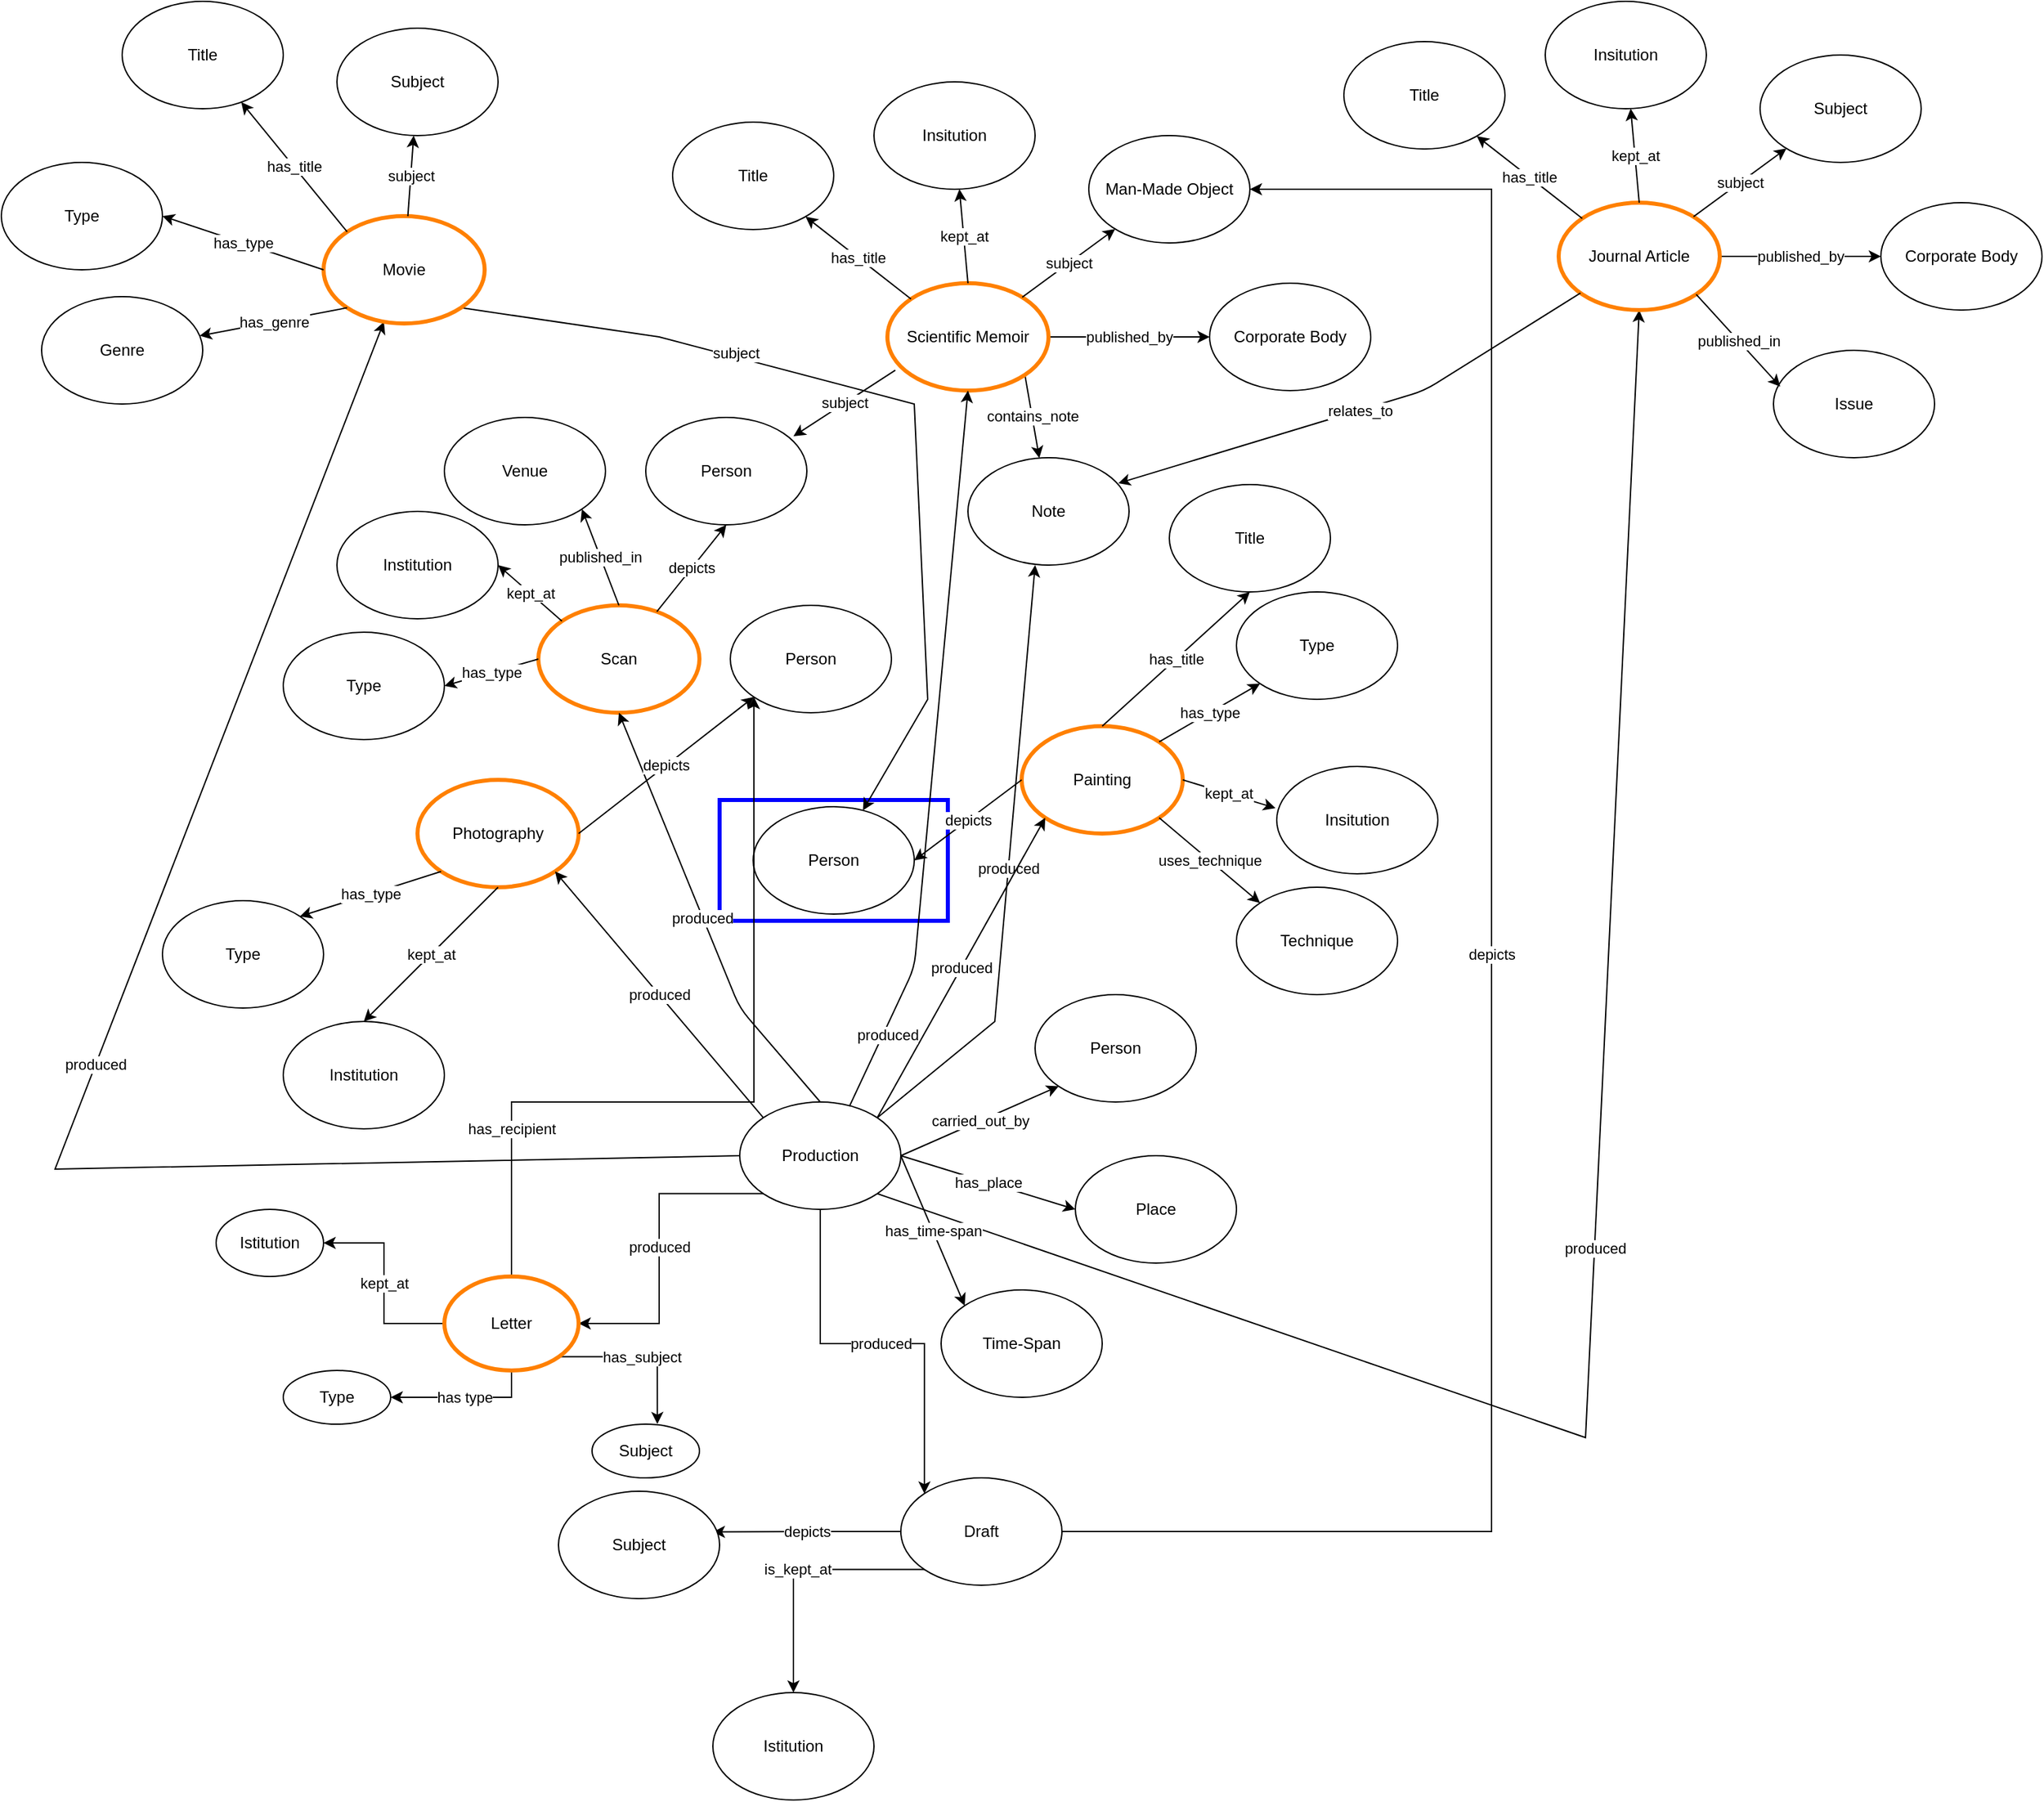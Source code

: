 <mxfile version="12.9.4" type="device"><diagram id="bDDkEWR-2ZyQR0Rezxwh" name="Page-1"><mxGraphModel dx="2235" dy="1868" grid="1" gridSize="10" guides="1" tooltips="1" connect="1" arrows="1" fold="1" page="1" pageScale="1" pageWidth="827" pageHeight="1169" math="0" shadow="0"><root><mxCell id="0"/><mxCell id="1" parent="0"/><mxCell id="OTalNKuyBqKuFoy1tSE4-103" style="edgeStyle=none;rounded=0;orthogonalLoop=1;jettySize=auto;html=1;exitX=0.25;exitY=0;exitDx=0;exitDy=0;" parent="1" source="DpxvveYnkvIqJv0rZraR-32" target="DpxvveYnkvIqJv0rZraR-1" edge="1"><mxGeometry relative="1" as="geometry"/></mxCell><mxCell id="DpxvveYnkvIqJv0rZraR-32" value="" style="rounded=0;whiteSpace=wrap;html=1;strokeColor=#0000FF;strokeWidth=3;" parent="1" vertex="1"><mxGeometry x="285" y="335" width="170" height="90" as="geometry"/></mxCell><mxCell id="DpxvveYnkvIqJv0rZraR-1" value="Person" style="ellipse;whiteSpace=wrap;html=1;" parent="1" vertex="1"><mxGeometry x="310" y="340" width="120" height="80" as="geometry"/></mxCell><mxCell id="DpxvveYnkvIqJv0rZraR-3" value="Painting" style="ellipse;whiteSpace=wrap;html=1;strokeColor=#FF8000;strokeWidth=3;" parent="1" vertex="1"><mxGeometry x="510" y="280" width="120" height="80" as="geometry"/></mxCell><mxCell id="DpxvveYnkvIqJv0rZraR-5" value="depicts" style="endArrow=classic;html=1;exitX=0;exitY=0.5;exitDx=0;exitDy=0;entryX=1;entryY=0.5;entryDx=0;entryDy=0;" parent="1" source="DpxvveYnkvIqJv0rZraR-3" target="DpxvveYnkvIqJv0rZraR-1" edge="1"><mxGeometry width="50" height="50" relative="1" as="geometry"><mxPoint x="570" y="310" as="sourcePoint"/><mxPoint x="620" y="260" as="targetPoint"/></mxGeometry></mxCell><mxCell id="v0LLpTirpBKi9YI5wZAa-7" value="produced" style="edgeStyle=orthogonalEdgeStyle;rounded=0;orthogonalLoop=1;jettySize=auto;html=1;exitX=0;exitY=1;exitDx=0;exitDy=0;entryX=1;entryY=0.5;entryDx=0;entryDy=0;" parent="1" source="DpxvveYnkvIqJv0rZraR-6" target="v0LLpTirpBKi9YI5wZAa-1" edge="1"><mxGeometry relative="1" as="geometry"/></mxCell><mxCell id="l1rlPNUPFTy6gsJYCUrS-14" value="produced" style="edgeStyle=orthogonalEdgeStyle;rounded=0;orthogonalLoop=1;jettySize=auto;html=1;exitX=0.5;exitY=1;exitDx=0;exitDy=0;entryX=0;entryY=0;entryDx=0;entryDy=0;" parent="1" source="DpxvveYnkvIqJv0rZraR-6" target="l1rlPNUPFTy6gsJYCUrS-6" edge="1"><mxGeometry relative="1" as="geometry"/></mxCell><mxCell id="OTalNKuyBqKuFoy1tSE4-47" value="produced" style="edgeStyle=none;rounded=0;orthogonalLoop=1;jettySize=auto;html=1;exitX=1;exitY=0;exitDx=0;exitDy=0;entryX=0.417;entryY=1;entryDx=0;entryDy=0;entryPerimeter=0;" parent="1" source="DpxvveYnkvIqJv0rZraR-6" target="OTalNKuyBqKuFoy1tSE4-18" edge="1"><mxGeometry relative="1" as="geometry"><Array as="points"><mxPoint x="490" y="500"/></Array></mxGeometry></mxCell><mxCell id="OTalNKuyBqKuFoy1tSE4-73" value="produced" style="edgeStyle=none;rounded=0;orthogonalLoop=1;jettySize=auto;html=1;exitX=1;exitY=1;exitDx=0;exitDy=0;entryX=0.5;entryY=1;entryDx=0;entryDy=0;" parent="1" source="DpxvveYnkvIqJv0rZraR-6" target="OTalNKuyBqKuFoy1tSE4-59" edge="1"><mxGeometry relative="1" as="geometry"><Array as="points"><mxPoint x="930" y="810"/></Array></mxGeometry></mxCell><mxCell id="OTalNKuyBqKuFoy1tSE4-92" value="produced" style="edgeStyle=none;rounded=0;orthogonalLoop=1;jettySize=auto;html=1;exitX=0;exitY=0.5;exitDx=0;exitDy=0;" parent="1" source="DpxvveYnkvIqJv0rZraR-6" target="OTalNKuyBqKuFoy1tSE4-78" edge="1"><mxGeometry relative="1" as="geometry"><Array as="points"><mxPoint x="-210" y="610"/></Array></mxGeometry></mxCell><mxCell id="DpxvveYnkvIqJv0rZraR-6" value="Production" style="ellipse;whiteSpace=wrap;html=1;strokeColor=#000000;strokeWidth=1;" parent="1" vertex="1"><mxGeometry x="300" y="560" width="120" height="80" as="geometry"/></mxCell><mxCell id="DpxvveYnkvIqJv0rZraR-8" value="produced" style="endArrow=classic;html=1;exitX=1;exitY=0;exitDx=0;exitDy=0;entryX=0;entryY=1;entryDx=0;entryDy=0;" parent="1" source="DpxvveYnkvIqJv0rZraR-6" target="DpxvveYnkvIqJv0rZraR-3" edge="1"><mxGeometry width="50" height="50" relative="1" as="geometry"><mxPoint x="520" y="450" as="sourcePoint"/><mxPoint x="570" y="400" as="targetPoint"/></mxGeometry></mxCell><mxCell id="DpxvveYnkvIqJv0rZraR-9" value="carried_out_by" style="endArrow=classic;html=1;exitX=1;exitY=0.5;exitDx=0;exitDy=0;entryX=0;entryY=1;entryDx=0;entryDy=0;" parent="1" source="DpxvveYnkvIqJv0rZraR-6" target="DpxvveYnkvIqJv0rZraR-10" edge="1"><mxGeometry width="50" height="50" relative="1" as="geometry"><mxPoint x="240" y="650" as="sourcePoint"/><mxPoint x="210" y="680" as="targetPoint"/></mxGeometry></mxCell><mxCell id="DpxvveYnkvIqJv0rZraR-10" value="Person" style="ellipse;whiteSpace=wrap;html=1;strokeColor=#000000;strokeWidth=1;" parent="1" vertex="1"><mxGeometry x="520" y="480" width="120" height="80" as="geometry"/></mxCell><mxCell id="DpxvveYnkvIqJv0rZraR-11" value="has_time-span" style="endArrow=classic;html=1;entryX=0;entryY=0;entryDx=0;entryDy=0;exitX=1;exitY=0.5;exitDx=0;exitDy=0;" parent="1" source="DpxvveYnkvIqJv0rZraR-6" target="DpxvveYnkvIqJv0rZraR-13" edge="1"><mxGeometry width="50" height="50" relative="1" as="geometry"><mxPoint x="370" y="650" as="sourcePoint"/><mxPoint x="320" y="730" as="targetPoint"/><Array as="points"/></mxGeometry></mxCell><mxCell id="DpxvveYnkvIqJv0rZraR-13" value="Time-Span" style="ellipse;whiteSpace=wrap;html=1;strokeColor=#000000;strokeWidth=1;" parent="1" vertex="1"><mxGeometry x="450" y="700" width="120" height="80" as="geometry"/></mxCell><mxCell id="DpxvveYnkvIqJv0rZraR-14" value="Place" style="ellipse;whiteSpace=wrap;html=1;strokeColor=#000000;strokeWidth=1;" parent="1" vertex="1"><mxGeometry x="550" y="600" width="120" height="80" as="geometry"/></mxCell><mxCell id="DpxvveYnkvIqJv0rZraR-15" value="has_place" style="endArrow=classic;html=1;entryX=0;entryY=0.5;entryDx=0;entryDy=0;exitX=1;exitY=0.5;exitDx=0;exitDy=0;" parent="1" source="DpxvveYnkvIqJv0rZraR-6" target="DpxvveYnkvIqJv0rZraR-14" edge="1"><mxGeometry width="50" height="50" relative="1" as="geometry"><mxPoint x="380" y="610" as="sourcePoint"/><mxPoint x="510" y="650" as="targetPoint"/></mxGeometry></mxCell><mxCell id="DpxvveYnkvIqJv0rZraR-16" value="Title" style="ellipse;whiteSpace=wrap;html=1;" parent="1" vertex="1"><mxGeometry x="620" y="100" width="120" height="80" as="geometry"/></mxCell><mxCell id="DpxvveYnkvIqJv0rZraR-17" value="Type" style="ellipse;whiteSpace=wrap;html=1;" parent="1" vertex="1"><mxGeometry x="670" y="180" width="120" height="80" as="geometry"/></mxCell><mxCell id="DpxvveYnkvIqJv0rZraR-18" value="has_title" style="endArrow=classic;html=1;exitX=0.5;exitY=0;exitDx=0;exitDy=0;entryX=0.5;entryY=1;entryDx=0;entryDy=0;" parent="1" source="DpxvveYnkvIqJv0rZraR-3" target="DpxvveYnkvIqJv0rZraR-16" edge="1"><mxGeometry width="50" height="50" relative="1" as="geometry"><mxPoint x="540" y="250" as="sourcePoint"/><mxPoint x="590" y="200" as="targetPoint"/></mxGeometry></mxCell><mxCell id="DpxvveYnkvIqJv0rZraR-19" value="has_type" style="endArrow=classic;html=1;exitX=1;exitY=0;exitDx=0;exitDy=0;entryX=0;entryY=1;entryDx=0;entryDy=0;" parent="1" source="DpxvveYnkvIqJv0rZraR-3" target="DpxvveYnkvIqJv0rZraR-17" edge="1"><mxGeometry width="50" height="50" relative="1" as="geometry"><mxPoint x="670" y="330" as="sourcePoint"/><mxPoint x="720" y="280" as="targetPoint"/></mxGeometry></mxCell><mxCell id="DpxvveYnkvIqJv0rZraR-22" value="Insitution" style="ellipse;whiteSpace=wrap;html=1;" parent="1" vertex="1"><mxGeometry x="700" y="310" width="120" height="80" as="geometry"/></mxCell><mxCell id="DpxvveYnkvIqJv0rZraR-23" value="kept_at" style="endArrow=classic;html=1;exitX=1;exitY=0.5;exitDx=0;exitDy=0;entryX=-0.008;entryY=0.388;entryDx=0;entryDy=0;entryPerimeter=0;" parent="1" source="DpxvveYnkvIqJv0rZraR-3" target="DpxvveYnkvIqJv0rZraR-22" edge="1"><mxGeometry width="50" height="50" relative="1" as="geometry"><mxPoint x="640" y="390" as="sourcePoint"/><mxPoint x="690" y="340" as="targetPoint"/></mxGeometry></mxCell><mxCell id="DpxvveYnkvIqJv0rZraR-24" value="Technique" style="ellipse;whiteSpace=wrap;html=1;strokeColor=#000000;strokeWidth=1;" parent="1" vertex="1"><mxGeometry x="670" y="400" width="120" height="80" as="geometry"/></mxCell><mxCell id="DpxvveYnkvIqJv0rZraR-25" value="uses_technique" style="endArrow=classic;html=1;exitX=1;exitY=1;exitDx=0;exitDy=0;entryX=0;entryY=0;entryDx=0;entryDy=0;" parent="1" source="DpxvveYnkvIqJv0rZraR-3" target="DpxvveYnkvIqJv0rZraR-24" edge="1"><mxGeometry width="50" height="50" relative="1" as="geometry"><mxPoint x="590" y="430" as="sourcePoint"/><mxPoint x="640" y="380" as="targetPoint"/></mxGeometry></mxCell><mxCell id="OTalNKuyBqKuFoy1tSE4-19" value="contains_note" style="edgeStyle=none;rounded=0;orthogonalLoop=1;jettySize=auto;html=1;exitX=1;exitY=1;exitDx=0;exitDy=0;" parent="1" source="DpxvveYnkvIqJv0rZraR-27" target="OTalNKuyBqKuFoy1tSE4-18" edge="1"><mxGeometry relative="1" as="geometry"/></mxCell><mxCell id="OTalNKuyBqKuFoy1tSE4-44" value="published_by" style="edgeStyle=none;rounded=0;orthogonalLoop=1;jettySize=auto;html=1;exitX=1;exitY=0.5;exitDx=0;exitDy=0;entryX=0;entryY=0.5;entryDx=0;entryDy=0;" parent="1" source="DpxvveYnkvIqJv0rZraR-27" target="OTalNKuyBqKuFoy1tSE4-36" edge="1"><mxGeometry relative="1" as="geometry"/></mxCell><mxCell id="DpxvveYnkvIqJv0rZraR-27" value="Scientific Memoir" style="ellipse;whiteSpace=wrap;html=1;strokeColor=#FF8000;strokeWidth=3;" parent="1" vertex="1"><mxGeometry x="410" y="-50" width="120" height="80" as="geometry"/></mxCell><mxCell id="DpxvveYnkvIqJv0rZraR-29" value="Person" style="ellipse;whiteSpace=wrap;html=1;strokeColor=#000000;strokeWidth=1;" parent="1" vertex="1"><mxGeometry x="230" y="50" width="120" height="80" as="geometry"/></mxCell><mxCell id="DpxvveYnkvIqJv0rZraR-30" value="subject" style="endArrow=classic;html=1;exitX=0.049;exitY=0.81;exitDx=0;exitDy=0;entryX=0.917;entryY=0.175;entryDx=0;entryDy=0;exitPerimeter=0;entryPerimeter=0;" parent="1" source="DpxvveYnkvIqJv0rZraR-27" target="DpxvveYnkvIqJv0rZraR-29" edge="1"><mxGeometry width="50" height="50" relative="1" as="geometry"><mxPoint x="280" y="190" as="sourcePoint"/><mxPoint x="330" y="140" as="targetPoint"/></mxGeometry></mxCell><mxCell id="DpxvveYnkvIqJv0rZraR-33" value="Scan" style="ellipse;whiteSpace=wrap;html=1;strokeColor=#FF8000;strokeWidth=3;container=1;" parent="1" vertex="1"><mxGeometry x="150" y="190" width="120" height="80" as="geometry"/></mxCell><mxCell id="DpxvveYnkvIqJv0rZraR-34" value="depicts" style="endArrow=classic;html=1;entryX=0.5;entryY=1;entryDx=0;entryDy=0;" parent="1" source="DpxvveYnkvIqJv0rZraR-33" target="DpxvveYnkvIqJv0rZraR-29" edge="1"><mxGeometry width="50" height="50" relative="1" as="geometry"><mxPoint x="180" y="170" as="sourcePoint"/><mxPoint x="230" y="120" as="targetPoint"/></mxGeometry></mxCell><mxCell id="DpxvveYnkvIqJv0rZraR-35" value="produced" style="endArrow=classic;html=1;exitX=0.5;exitY=0;exitDx=0;exitDy=0;entryX=0.5;entryY=1;entryDx=0;entryDy=0;" parent="1" source="DpxvveYnkvIqJv0rZraR-6" target="DpxvveYnkvIqJv0rZraR-33" edge="1"><mxGeometry width="50" height="50" relative="1" as="geometry"><mxPoint x="140" y="480" as="sourcePoint"/><mxPoint x="190" y="430" as="targetPoint"/><Array as="points"><mxPoint x="300" y="490"/></Array></mxGeometry></mxCell><mxCell id="DpxvveYnkvIqJv0rZraR-36" value="Venue" style="ellipse;whiteSpace=wrap;html=1;strokeColor=#000000;strokeWidth=1;" parent="1" vertex="1"><mxGeometry x="80" y="50" width="120" height="80" as="geometry"/></mxCell><mxCell id="DpxvveYnkvIqJv0rZraR-37" value="published_in" style="endArrow=classic;html=1;exitX=0.5;exitY=0;exitDx=0;exitDy=0;entryX=1;entryY=1;entryDx=0;entryDy=0;" parent="1" source="DpxvveYnkvIqJv0rZraR-33" target="DpxvveYnkvIqJv0rZraR-36" edge="1"><mxGeometry width="50" height="50" relative="1" as="geometry"><mxPoint x="60" y="250" as="sourcePoint"/><mxPoint x="110" y="200" as="targetPoint"/></mxGeometry></mxCell><mxCell id="DpxvveYnkvIqJv0rZraR-39" value="Institution" style="ellipse;whiteSpace=wrap;html=1;strokeColor=#000000;strokeWidth=1;" parent="1" vertex="1"><mxGeometry y="120" width="120" height="80" as="geometry"/></mxCell><mxCell id="DpxvveYnkvIqJv0rZraR-40" value="kept_at" style="endArrow=classic;html=1;exitX=0;exitY=0;exitDx=0;exitDy=0;entryX=1;entryY=0.5;entryDx=0;entryDy=0;" parent="1" source="DpxvveYnkvIqJv0rZraR-33" target="DpxvveYnkvIqJv0rZraR-39" edge="1"><mxGeometry width="50" height="50" relative="1" as="geometry"><mxPoint x="60" y="260" as="sourcePoint"/><mxPoint x="110" y="210" as="targetPoint"/></mxGeometry></mxCell><mxCell id="DpxvveYnkvIqJv0rZraR-42" value="Type" style="ellipse;whiteSpace=wrap;html=1;strokeColor=#000000;strokeWidth=1;" parent="1" vertex="1"><mxGeometry x="-40" y="210" width="120" height="80" as="geometry"/></mxCell><mxCell id="DpxvveYnkvIqJv0rZraR-43" value="has_type" style="endArrow=classic;html=1;exitX=0;exitY=0.5;exitDx=0;exitDy=0;entryX=1;entryY=0.5;entryDx=0;entryDy=0;" parent="1" source="DpxvveYnkvIqJv0rZraR-33" target="DpxvveYnkvIqJv0rZraR-42" edge="1"><mxGeometry width="50" height="50" relative="1" as="geometry"><mxPoint x="70" y="370" as="sourcePoint"/><mxPoint x="120" y="320" as="targetPoint"/></mxGeometry></mxCell><mxCell id="DpxvveYnkvIqJv0rZraR-59" value="Photography" style="ellipse;whiteSpace=wrap;html=1;strokeColor=#FF8000;strokeWidth=3;container=1;" parent="1" vertex="1"><mxGeometry x="60" y="320" width="120" height="80" as="geometry"/></mxCell><mxCell id="DpxvveYnkvIqJv0rZraR-60" value="depicts" style="endArrow=classic;html=1;entryX=0;entryY=1;entryDx=0;entryDy=0;exitX=1;exitY=0.5;exitDx=0;exitDy=0;" parent="1" source="DpxvveYnkvIqJv0rZraR-59" target="DpxvveYnkvIqJv0rZraR-69" edge="1"><mxGeometry width="50" height="50" relative="1" as="geometry"><mxPoint x="70" y="335" as="sourcePoint"/><mxPoint x="50" y="690" as="targetPoint"/></mxGeometry></mxCell><mxCell id="DpxvveYnkvIqJv0rZraR-61" value="Type" style="ellipse;whiteSpace=wrap;html=1;" parent="1" vertex="1"><mxGeometry x="-130" y="410" width="120" height="80" as="geometry"/></mxCell><mxCell id="DpxvveYnkvIqJv0rZraR-62" value="has_type" style="endArrow=classic;html=1;exitX=0;exitY=1;exitDx=0;exitDy=0;entryX=1;entryY=0;entryDx=0;entryDy=0;" parent="1" source="DpxvveYnkvIqJv0rZraR-59" target="DpxvveYnkvIqJv0rZraR-61" edge="1"><mxGeometry width="50" height="50" relative="1" as="geometry"><mxPoint x="-170" y="790" as="sourcePoint"/><mxPoint x="-120" y="740" as="targetPoint"/></mxGeometry></mxCell><mxCell id="DpxvveYnkvIqJv0rZraR-63" value="Institution" style="ellipse;whiteSpace=wrap;html=1;strokeColor=#000000;strokeWidth=1;" parent="1" vertex="1"><mxGeometry x="-40" y="500" width="120" height="80" as="geometry"/></mxCell><mxCell id="DpxvveYnkvIqJv0rZraR-64" value="kept_at" style="endArrow=classic;html=1;exitX=0.5;exitY=1;exitDx=0;exitDy=0;entryX=0.5;entryY=0;entryDx=0;entryDy=0;" parent="1" source="DpxvveYnkvIqJv0rZraR-59" target="DpxvveYnkvIqJv0rZraR-63" edge="1"><mxGeometry width="50" height="50" relative="1" as="geometry"><mxPoint x="210" y="800" as="sourcePoint"/><mxPoint x="260" y="750" as="targetPoint"/></mxGeometry></mxCell><mxCell id="DpxvveYnkvIqJv0rZraR-65" value="produced" style="endArrow=classic;html=1;exitX=0;exitY=0;exitDx=0;exitDy=0;entryX=1;entryY=1;entryDx=0;entryDy=0;" parent="1" source="DpxvveYnkvIqJv0rZraR-6" target="DpxvveYnkvIqJv0rZraR-59" edge="1"><mxGeometry width="50" height="50" relative="1" as="geometry"><mxPoint x="200" y="590" as="sourcePoint"/><mxPoint x="250" y="540" as="targetPoint"/></mxGeometry></mxCell><mxCell id="DpxvveYnkvIqJv0rZraR-69" value="Person" style="ellipse;whiteSpace=wrap;html=1;strokeColor=#000000;strokeWidth=1;" parent="1" vertex="1"><mxGeometry x="293" y="190" width="120" height="80" as="geometry"/></mxCell><mxCell id="v0LLpTirpBKi9YI5wZAa-5" value="kept_at&lt;br&gt;" style="edgeStyle=orthogonalEdgeStyle;rounded=0;orthogonalLoop=1;jettySize=auto;html=1;" parent="1" source="v0LLpTirpBKi9YI5wZAa-1" target="v0LLpTirpBKi9YI5wZAa-3" edge="1"><mxGeometry relative="1" as="geometry"/></mxCell><mxCell id="v0LLpTirpBKi9YI5wZAa-6" value="has type&lt;br&gt;" style="edgeStyle=orthogonalEdgeStyle;rounded=0;orthogonalLoop=1;jettySize=auto;html=1;exitX=0.5;exitY=1;exitDx=0;exitDy=0;entryX=1;entryY=0.5;entryDx=0;entryDy=0;" parent="1" source="v0LLpTirpBKi9YI5wZAa-1" target="v0LLpTirpBKi9YI5wZAa-4" edge="1"><mxGeometry relative="1" as="geometry"/></mxCell><mxCell id="l1rlPNUPFTy6gsJYCUrS-1" value="has_recipient" style="edgeStyle=orthogonalEdgeStyle;rounded=0;orthogonalLoop=1;jettySize=auto;html=1;exitX=0.5;exitY=0;exitDx=0;exitDy=0;entryX=0;entryY=1;entryDx=0;entryDy=0;" parent="1" source="v0LLpTirpBKi9YI5wZAa-1" target="DpxvveYnkvIqJv0rZraR-69" edge="1"><mxGeometry x="-0.641" relative="1" as="geometry"><Array as="points"><mxPoint x="130" y="560"/><mxPoint x="311" y="560"/></Array><mxPoint as="offset"/></mxGeometry></mxCell><mxCell id="l1rlPNUPFTy6gsJYCUrS-2" value="has_subject" style="edgeStyle=orthogonalEdgeStyle;rounded=0;orthogonalLoop=1;jettySize=auto;html=1;exitX=1;exitY=1;exitDx=0;exitDy=0;entryX=0.608;entryY=-0.002;entryDx=0;entryDy=0;entryPerimeter=0;" parent="1" source="v0LLpTirpBKi9YI5wZAa-1" target="l1rlPNUPFTy6gsJYCUrS-3" edge="1"><mxGeometry relative="1" as="geometry"><mxPoint x="240" y="810" as="targetPoint"/></mxGeometry></mxCell><mxCell id="v0LLpTirpBKi9YI5wZAa-1" value="Letter" style="ellipse;whiteSpace=wrap;html=1;gradientColor=none;strokeColor=#FF8000;strokeWidth=3;" parent="1" vertex="1"><mxGeometry x="80" y="690" width="100" height="70" as="geometry"/></mxCell><mxCell id="v0LLpTirpBKi9YI5wZAa-3" value="Istitution" style="ellipse;whiteSpace=wrap;html=1;" parent="1" vertex="1"><mxGeometry x="-90" y="640" width="80" height="50" as="geometry"/></mxCell><mxCell id="v0LLpTirpBKi9YI5wZAa-4" value="Type" style="ellipse;whiteSpace=wrap;html=1;" parent="1" vertex="1"><mxGeometry x="-40" y="760" width="80" height="40" as="geometry"/></mxCell><mxCell id="l1rlPNUPFTy6gsJYCUrS-3" value="Subject" style="ellipse;whiteSpace=wrap;html=1;" parent="1" vertex="1"><mxGeometry x="190" y="800" width="80" height="40" as="geometry"/></mxCell><mxCell id="l1rlPNUPFTy6gsJYCUrS-9" value="is_kept_at" style="edgeStyle=orthogonalEdgeStyle;rounded=0;orthogonalLoop=1;jettySize=auto;html=1;exitX=0;exitY=1;exitDx=0;exitDy=0;" parent="1" source="l1rlPNUPFTy6gsJYCUrS-6" target="l1rlPNUPFTy6gsJYCUrS-10" edge="1"><mxGeometry relative="1" as="geometry"><mxPoint x="400" y="960" as="targetPoint"/></mxGeometry></mxCell><mxCell id="l1rlPNUPFTy6gsJYCUrS-18" value="depicts" style="edgeStyle=orthogonalEdgeStyle;rounded=0;orthogonalLoop=1;jettySize=auto;html=1;exitX=0;exitY=0.5;exitDx=0;exitDy=0;entryX=0.958;entryY=0.379;entryDx=0;entryDy=0;entryPerimeter=0;" parent="1" source="l1rlPNUPFTy6gsJYCUrS-6" target="l1rlPNUPFTy6gsJYCUrS-8" edge="1"><mxGeometry relative="1" as="geometry"/></mxCell><mxCell id="l1rlPNUPFTy6gsJYCUrS-6" value="Draft" style="ellipse;whiteSpace=wrap;html=1;" parent="1" vertex="1"><mxGeometry x="420" y="840" width="120" height="80" as="geometry"/></mxCell><mxCell id="l1rlPNUPFTy6gsJYCUrS-8" value="Subject" style="ellipse;whiteSpace=wrap;html=1;" parent="1" vertex="1"><mxGeometry x="165" y="850" width="120" height="80" as="geometry"/></mxCell><mxCell id="l1rlPNUPFTy6gsJYCUrS-10" value="Istitution" style="ellipse;whiteSpace=wrap;html=1;" parent="1" vertex="1"><mxGeometry x="280" y="1000" width="120" height="80" as="geometry"/></mxCell><mxCell id="OTalNKuyBqKuFoy1tSE4-1" value="Title" style="ellipse;whiteSpace=wrap;html=1;" parent="1" vertex="1"><mxGeometry x="250" y="-170" width="120" height="80" as="geometry"/></mxCell><mxCell id="OTalNKuyBqKuFoy1tSE4-2" value="Man-Made Object" style="ellipse;whiteSpace=wrap;html=1;strokeColor=#000000;strokeWidth=1;" parent="1" vertex="1"><mxGeometry x="560" y="-160" width="120" height="80" as="geometry"/></mxCell><mxCell id="OTalNKuyBqKuFoy1tSE4-3" value="subject" style="endArrow=classic;html=1;" parent="1" source="DpxvveYnkvIqJv0rZraR-27" target="OTalNKuyBqKuFoy1tSE4-2" edge="1"><mxGeometry width="50" height="50" relative="1" as="geometry"><mxPoint x="470" y="70" as="sourcePoint"/><mxPoint x="344.853" y="56.569" as="targetPoint"/></mxGeometry></mxCell><mxCell id="OTalNKuyBqKuFoy1tSE4-17" style="edgeStyle=none;rounded=0;orthogonalLoop=1;jettySize=auto;html=1;exitX=0.5;exitY=0;exitDx=0;exitDy=0;" parent="1" edge="1"><mxGeometry relative="1" as="geometry"><mxPoint x="390" y="-80" as="sourcePoint"/><mxPoint x="390" y="-80" as="targetPoint"/></mxGeometry></mxCell><mxCell id="OTalNKuyBqKuFoy1tSE4-18" value="Note" style="ellipse;whiteSpace=wrap;html=1;" parent="1" vertex="1"><mxGeometry x="470" y="80" width="120" height="80" as="geometry"/></mxCell><mxCell id="OTalNKuyBqKuFoy1tSE4-30" style="edgeStyle=none;rounded=0;orthogonalLoop=1;jettySize=auto;html=1;exitX=0.5;exitY=0;exitDx=0;exitDy=0;" parent="1" source="DpxvveYnkvIqJv0rZraR-27" target="DpxvveYnkvIqJv0rZraR-27" edge="1"><mxGeometry relative="1" as="geometry"/></mxCell><mxCell id="OTalNKuyBqKuFoy1tSE4-31" value="has_title" style="edgeStyle=none;rounded=0;orthogonalLoop=1;jettySize=auto;html=1;exitX=0;exitY=0;exitDx=0;exitDy=0;" parent="1" source="DpxvveYnkvIqJv0rZraR-27" target="OTalNKuyBqKuFoy1tSE4-1" edge="1"><mxGeometry relative="1" as="geometry"><mxPoint x="427.574" y="-38.284" as="sourcePoint"/><mxPoint x="348.979" y="-99.591" as="targetPoint"/></mxGeometry></mxCell><mxCell id="OTalNKuyBqKuFoy1tSE4-32" value="Insitution" style="ellipse;whiteSpace=wrap;html=1;" parent="1" vertex="1"><mxGeometry x="400" y="-200" width="120" height="80" as="geometry"/></mxCell><mxCell id="OTalNKuyBqKuFoy1tSE4-33" value="kept_at" style="endArrow=classic;html=1;exitX=0.5;exitY=0;exitDx=0;exitDy=0;" parent="1" source="DpxvveYnkvIqJv0rZraR-27" target="OTalNKuyBqKuFoy1tSE4-32" edge="1"><mxGeometry width="50" height="50" relative="1" as="geometry"><mxPoint x="460" y="-90" as="sourcePoint"/><mxPoint x="529.04" y="-68.96" as="targetPoint"/></mxGeometry></mxCell><mxCell id="OTalNKuyBqKuFoy1tSE4-35" value="produced" style="endArrow=classic;html=1;exitX=0.681;exitY=0.04;exitDx=0;exitDy=0;entryX=0.5;entryY=1;entryDx=0;entryDy=0;exitPerimeter=0;" parent="1" source="DpxvveYnkvIqJv0rZraR-6" target="DpxvveYnkvIqJv0rZraR-27" edge="1"><mxGeometry x="-0.779" y="-3" width="50" height="50" relative="1" as="geometry"><mxPoint x="370" y="510" as="sourcePoint"/><mxPoint x="525.147" y="266.569" as="targetPoint"/><Array as="points"><mxPoint x="430" y="460"/></Array><mxPoint as="offset"/></mxGeometry></mxCell><mxCell id="OTalNKuyBqKuFoy1tSE4-36" value="Corporate Body" style="ellipse;whiteSpace=wrap;html=1;" parent="1" vertex="1"><mxGeometry x="650" y="-50" width="120" height="80" as="geometry"/></mxCell><mxCell id="OTalNKuyBqKuFoy1tSE4-46" style="edgeStyle=none;rounded=0;orthogonalLoop=1;jettySize=auto;html=1;exitX=1;exitY=0.5;exitDx=0;exitDy=0;" parent="1" source="DpxvveYnkvIqJv0rZraR-27" target="DpxvveYnkvIqJv0rZraR-27" edge="1"><mxGeometry relative="1" as="geometry"/></mxCell><mxCell id="OTalNKuyBqKuFoy1tSE4-54" value="depicts" style="edgeStyle=orthogonalEdgeStyle;rounded=0;orthogonalLoop=1;jettySize=auto;html=1;exitX=1;exitY=0.5;exitDx=0;exitDy=0;" parent="1" source="l1rlPNUPFTy6gsJYCUrS-6" target="OTalNKuyBqKuFoy1tSE4-2" edge="1"><mxGeometry relative="1" as="geometry"><mxPoint x="710" y="880" as="sourcePoint"/><mxPoint x="569.96" y="880.32" as="targetPoint"/><Array as="points"><mxPoint x="860" y="880"/><mxPoint x="860" y="-120"/></Array></mxGeometry></mxCell><mxCell id="OTalNKuyBqKuFoy1tSE4-58" value="published_by" style="edgeStyle=none;rounded=0;orthogonalLoop=1;jettySize=auto;html=1;exitX=1;exitY=0.5;exitDx=0;exitDy=0;entryX=0;entryY=0.5;entryDx=0;entryDy=0;" parent="1" source="OTalNKuyBqKuFoy1tSE4-59" edge="1"><mxGeometry relative="1" as="geometry"><mxPoint x="1150" y="-70" as="targetPoint"/></mxGeometry></mxCell><mxCell id="OTalNKuyBqKuFoy1tSE4-59" value="Journal Article" style="ellipse;whiteSpace=wrap;html=1;strokeColor=#FF8000;strokeWidth=3;" parent="1" vertex="1"><mxGeometry x="910" y="-110" width="120" height="80" as="geometry"/></mxCell><mxCell id="OTalNKuyBqKuFoy1tSE4-60" value="Title" style="ellipse;whiteSpace=wrap;html=1;" parent="1" vertex="1"><mxGeometry x="750" y="-230" width="120" height="80" as="geometry"/></mxCell><mxCell id="OTalNKuyBqKuFoy1tSE4-61" value="Subject" style="ellipse;whiteSpace=wrap;html=1;strokeColor=#000000;strokeWidth=1;" parent="1" vertex="1"><mxGeometry x="1060" y="-220" width="120" height="80" as="geometry"/></mxCell><mxCell id="OTalNKuyBqKuFoy1tSE4-62" value="subject" style="endArrow=classic;html=1;" parent="1" source="OTalNKuyBqKuFoy1tSE4-59" target="OTalNKuyBqKuFoy1tSE4-61" edge="1"><mxGeometry width="50" height="50" relative="1" as="geometry"><mxPoint x="970" y="10" as="sourcePoint"/><mxPoint x="844.853" y="-3.431" as="targetPoint"/></mxGeometry></mxCell><mxCell id="OTalNKuyBqKuFoy1tSE4-63" style="edgeStyle=none;rounded=0;orthogonalLoop=1;jettySize=auto;html=1;exitX=0.5;exitY=0;exitDx=0;exitDy=0;" parent="1" edge="1"><mxGeometry relative="1" as="geometry"><mxPoint x="890" y="-140" as="sourcePoint"/><mxPoint x="890" y="-140" as="targetPoint"/></mxGeometry></mxCell><mxCell id="OTalNKuyBqKuFoy1tSE4-64" style="edgeStyle=none;rounded=0;orthogonalLoop=1;jettySize=auto;html=1;exitX=0.5;exitY=0;exitDx=0;exitDy=0;" parent="1" source="OTalNKuyBqKuFoy1tSE4-59" target="OTalNKuyBqKuFoy1tSE4-59" edge="1"><mxGeometry relative="1" as="geometry"/></mxCell><mxCell id="OTalNKuyBqKuFoy1tSE4-66" value="has_title" style="edgeStyle=none;rounded=0;orthogonalLoop=1;jettySize=auto;html=1;exitX=0;exitY=0;exitDx=0;exitDy=0;" parent="1" source="OTalNKuyBqKuFoy1tSE4-59" target="OTalNKuyBqKuFoy1tSE4-60" edge="1"><mxGeometry relative="1" as="geometry"><mxPoint x="927.574" y="-98.284" as="sourcePoint"/><mxPoint x="848.979" y="-159.591" as="targetPoint"/></mxGeometry></mxCell><mxCell id="OTalNKuyBqKuFoy1tSE4-67" value="Insitution" style="ellipse;whiteSpace=wrap;html=1;" parent="1" vertex="1"><mxGeometry x="900" y="-260" width="120" height="80" as="geometry"/></mxCell><mxCell id="OTalNKuyBqKuFoy1tSE4-68" value="kept_at" style="endArrow=classic;html=1;exitX=0.5;exitY=0;exitDx=0;exitDy=0;" parent="1" source="OTalNKuyBqKuFoy1tSE4-59" target="OTalNKuyBqKuFoy1tSE4-67" edge="1"><mxGeometry width="50" height="50" relative="1" as="geometry"><mxPoint x="960" y="-150" as="sourcePoint"/><mxPoint x="1029.04" y="-128.96" as="targetPoint"/></mxGeometry></mxCell><mxCell id="OTalNKuyBqKuFoy1tSE4-69" value="Corporate Body" style="ellipse;whiteSpace=wrap;html=1;" parent="1" vertex="1"><mxGeometry x="1150" y="-110" width="120" height="80" as="geometry"/></mxCell><mxCell id="OTalNKuyBqKuFoy1tSE4-71" style="edgeStyle=none;rounded=0;orthogonalLoop=1;jettySize=auto;html=1;exitX=1;exitY=0.5;exitDx=0;exitDy=0;" parent="1" source="OTalNKuyBqKuFoy1tSE4-59" target="OTalNKuyBqKuFoy1tSE4-59" edge="1"><mxGeometry relative="1" as="geometry"/></mxCell><mxCell id="OTalNKuyBqKuFoy1tSE4-72" value="relates_to" style="endArrow=classic;html=1;entryX=0.933;entryY=0.238;entryDx=0;entryDy=0;entryPerimeter=0;" parent="1" source="OTalNKuyBqKuFoy1tSE4-59" target="OTalNKuyBqKuFoy1tSE4-18" edge="1"><mxGeometry width="50" height="50" relative="1" as="geometry"><mxPoint x="940" y="40" as="sourcePoint"/><mxPoint x="1009.298" y="-10.794" as="targetPoint"/><Array as="points"><mxPoint x="810" y="30"/></Array></mxGeometry></mxCell><mxCell id="OTalNKuyBqKuFoy1tSE4-75" value="Issue" style="ellipse;whiteSpace=wrap;html=1;strokeColor=#000000;strokeWidth=1;" parent="1" vertex="1"><mxGeometry x="1070" width="120" height="80" as="geometry"/></mxCell><mxCell id="OTalNKuyBqKuFoy1tSE4-76" value="published_in" style="endArrow=classic;html=1;exitX=1;exitY=1;exitDx=0;exitDy=0;entryX=0.042;entryY=0.338;entryDx=0;entryDy=0;entryPerimeter=0;" parent="1" source="OTalNKuyBqKuFoy1tSE4-59" target="OTalNKuyBqKuFoy1tSE4-75" edge="1"><mxGeometry width="50" height="50" relative="1" as="geometry"><mxPoint x="1080" y="30" as="sourcePoint"/><mxPoint x="1052.426" y="-41.716" as="targetPoint"/></mxGeometry></mxCell><mxCell id="OTalNKuyBqKuFoy1tSE4-88" value="subject" style="edgeStyle=none;rounded=0;orthogonalLoop=1;jettySize=auto;html=1;exitX=1;exitY=1;exitDx=0;exitDy=0;" parent="1" source="OTalNKuyBqKuFoy1tSE4-78" target="DpxvveYnkvIqJv0rZraR-1" edge="1"><mxGeometry x="-0.375" y="3" relative="1" as="geometry"><Array as="points"><mxPoint x="240" y="-10"/><mxPoint x="430" y="40"/><mxPoint x="440" y="260"/></Array><mxPoint as="offset"/></mxGeometry></mxCell><mxCell id="OTalNKuyBqKuFoy1tSE4-78" value="Movie" style="ellipse;whiteSpace=wrap;html=1;strokeColor=#FF8000;strokeWidth=3;container=1;" parent="1" vertex="1"><mxGeometry x="-10" y="-100" width="120" height="80" as="geometry"/></mxCell><mxCell id="OTalNKuyBqKuFoy1tSE4-79" value="Type" style="ellipse;whiteSpace=wrap;html=1;" parent="1" vertex="1"><mxGeometry x="-250" y="-140" width="120" height="80" as="geometry"/></mxCell><mxCell id="OTalNKuyBqKuFoy1tSE4-80" value="has_type" style="endArrow=classic;html=1;exitX=0;exitY=0.5;exitDx=0;exitDy=0;entryX=1;entryY=0.5;entryDx=0;entryDy=0;" parent="1" source="OTalNKuyBqKuFoy1tSE4-78" target="OTalNKuyBqKuFoy1tSE4-79" edge="1"><mxGeometry width="50" height="50" relative="1" as="geometry"><mxPoint x="-275" y="385" as="sourcePoint"/><mxPoint x="-225" y="335" as="targetPoint"/></mxGeometry></mxCell><mxCell id="OTalNKuyBqKuFoy1tSE4-81" value="Genre" style="ellipse;whiteSpace=wrap;html=1;strokeColor=#000000;strokeWidth=1;" parent="1" vertex="1"><mxGeometry x="-220" y="-40" width="120" height="80" as="geometry"/></mxCell><mxCell id="OTalNKuyBqKuFoy1tSE4-82" value="has_genre" style="endArrow=classic;html=1;exitX=0;exitY=1;exitDx=0;exitDy=0;" parent="1" source="OTalNKuyBqKuFoy1tSE4-78" target="OTalNKuyBqKuFoy1tSE4-81" edge="1"><mxGeometry width="50" height="50" relative="1" as="geometry"><mxPoint x="105" y="395" as="sourcePoint"/><mxPoint x="155" y="345" as="targetPoint"/></mxGeometry></mxCell><mxCell id="OTalNKuyBqKuFoy1tSE4-84" value="subject" style="endArrow=classic;html=1;" parent="1" source="OTalNKuyBqKuFoy1tSE4-78" target="OTalNKuyBqKuFoy1tSE4-85" edge="1"><mxGeometry width="50" height="50" relative="1" as="geometry"><mxPoint x="29.17" y="-110" as="sourcePoint"/><mxPoint x="-205.147" y="-31.631" as="targetPoint"/></mxGeometry></mxCell><mxCell id="OTalNKuyBqKuFoy1tSE4-85" value="Subject" style="ellipse;whiteSpace=wrap;html=1;strokeColor=#000000;strokeWidth=1;" parent="1" vertex="1"><mxGeometry y="-240" width="120" height="80" as="geometry"/></mxCell><mxCell id="OTalNKuyBqKuFoy1tSE4-98" value="Title" style="ellipse;whiteSpace=wrap;html=1;" parent="1" vertex="1"><mxGeometry x="-160" y="-260" width="120" height="80" as="geometry"/></mxCell><mxCell id="OTalNKuyBqKuFoy1tSE4-99" value="has_title" style="edgeStyle=none;rounded=0;orthogonalLoop=1;jettySize=auto;html=1;exitX=0;exitY=0;exitDx=0;exitDy=0;" parent="1" source="OTalNKuyBqKuFoy1tSE4-78" target="OTalNKuyBqKuFoy1tSE4-98" edge="1"><mxGeometry relative="1" as="geometry"><mxPoint x="17.574" y="-108.284" as="sourcePoint"/><mxPoint x="-61.021" y="-169.591" as="targetPoint"/></mxGeometry></mxCell></root></mxGraphModel></diagram></mxfile>